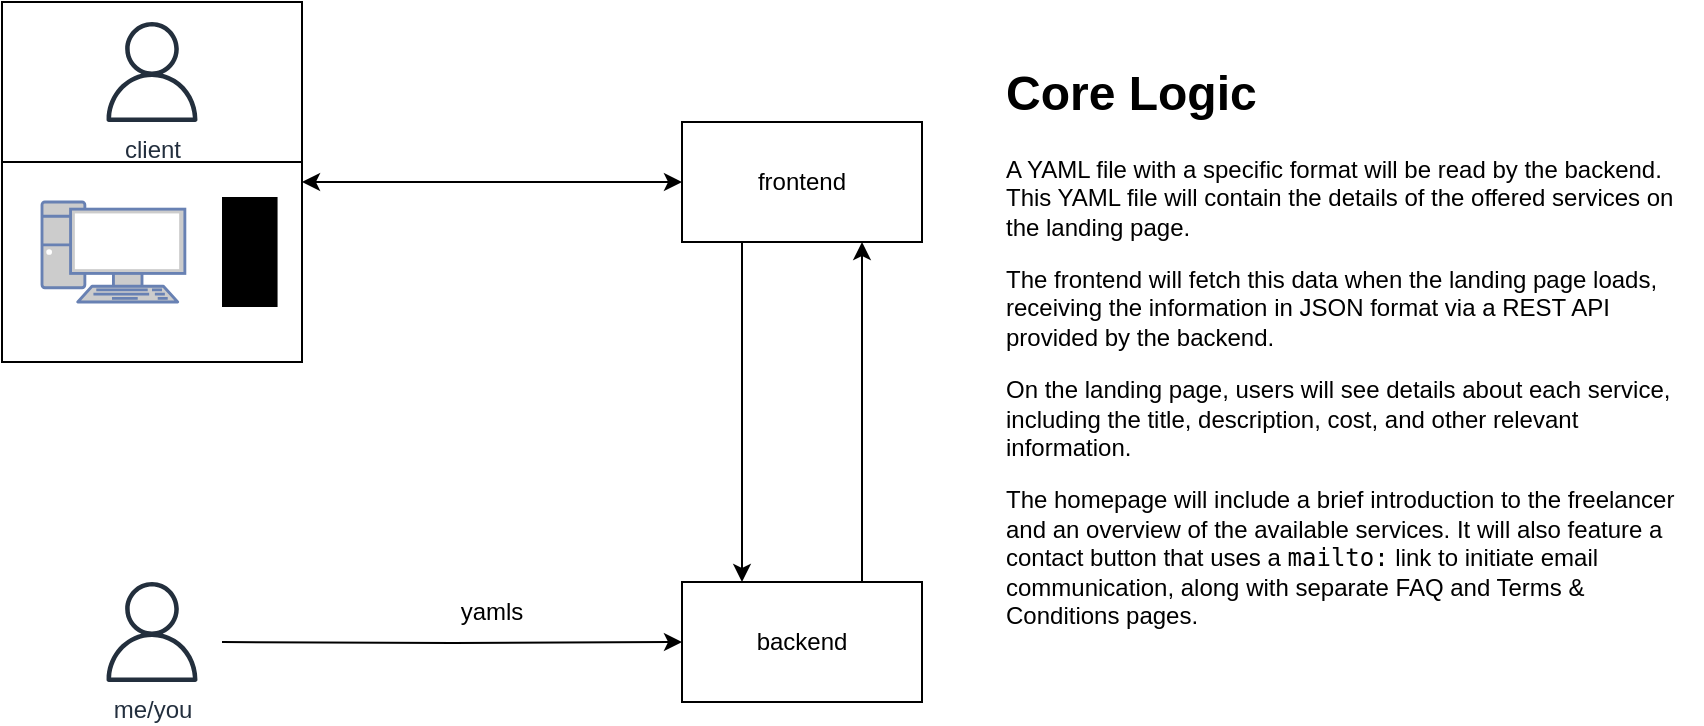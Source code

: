 <mxfile version="26.1.0">
  <diagram name="Page-1" id="cU3oyq0o71LkBGWJJGAr">
    <mxGraphModel dx="1050" dy="562" grid="1" gridSize="10" guides="1" tooltips="1" connect="1" arrows="1" fold="1" page="1" pageScale="1" pageWidth="1100" pageHeight="850" math="0" shadow="0">
      <root>
        <mxCell id="0" />
        <mxCell id="1" parent="0" />
        <mxCell id="bXf69-Az3gxmYmKi_3e--8" style="edgeStyle=orthogonalEdgeStyle;rounded=0;orthogonalLoop=1;jettySize=auto;html=1;entryX=0;entryY=0.5;entryDx=0;entryDy=0;" edge="1" parent="1" target="bXf69-Az3gxmYmKi_3e--7">
          <mxGeometry relative="1" as="geometry">
            <mxPoint x="150" y="370" as="sourcePoint" />
          </mxGeometry>
        </mxCell>
        <mxCell id="bXf69-Az3gxmYmKi_3e--13" style="edgeStyle=orthogonalEdgeStyle;rounded=0;orthogonalLoop=1;jettySize=auto;html=1;startArrow=classic;startFill=1;" edge="1" parent="1" source="bXf69-Az3gxmYmKi_3e--1" target="bXf69-Az3gxmYmKi_3e--10">
          <mxGeometry relative="1" as="geometry" />
        </mxCell>
        <mxCell id="bXf69-Az3gxmYmKi_3e--1" value="" style="swimlane;whiteSpace=wrap;html=1;startSize=80;" vertex="1" parent="1">
          <mxGeometry x="40" y="50" width="150" height="180" as="geometry" />
        </mxCell>
        <mxCell id="bXf69-Az3gxmYmKi_3e--2" value="client" style="sketch=0;outlineConnect=0;fontColor=#232F3E;gradientColor=none;fillColor=#232F3D;strokeColor=none;dashed=0;verticalLabelPosition=bottom;verticalAlign=top;align=center;html=1;fontSize=12;fontStyle=0;aspect=fixed;pointerEvents=1;shape=mxgraph.aws4.user;" vertex="1" parent="bXf69-Az3gxmYmKi_3e--1">
          <mxGeometry x="50" y="10" width="50" height="50" as="geometry" />
        </mxCell>
        <mxCell id="bXf69-Az3gxmYmKi_3e--3" value="" style="fontColor=#0066CC;verticalAlign=top;verticalLabelPosition=bottom;labelPosition=center;align=center;html=1;outlineConnect=0;fillColor=#CCCCCC;strokeColor=#6881B3;gradientColor=none;gradientDirection=north;strokeWidth=2;shape=mxgraph.networks.pc;" vertex="1" parent="bXf69-Az3gxmYmKi_3e--1">
          <mxGeometry x="20" y="100" width="71.43" height="50" as="geometry" />
        </mxCell>
        <mxCell id="bXf69-Az3gxmYmKi_3e--4" value="" style="sketch=0;verticalLabelPosition=bottom;sketch=0;aspect=fixed;html=1;verticalAlign=top;strokeColor=none;fillColor=#000000;align=center;outlineConnect=0;pointerEvents=1;shape=mxgraph.citrix2.mobile;" vertex="1" parent="bXf69-Az3gxmYmKi_3e--1">
          <mxGeometry x="110" y="97.5" width="27.78" height="55" as="geometry" />
        </mxCell>
        <mxCell id="bXf69-Az3gxmYmKi_3e--12" style="edgeStyle=orthogonalEdgeStyle;rounded=0;orthogonalLoop=1;jettySize=auto;html=1;exitX=0.75;exitY=0;exitDx=0;exitDy=0;entryX=0.75;entryY=1;entryDx=0;entryDy=0;" edge="1" parent="1" source="bXf69-Az3gxmYmKi_3e--7" target="bXf69-Az3gxmYmKi_3e--10">
          <mxGeometry relative="1" as="geometry" />
        </mxCell>
        <mxCell id="bXf69-Az3gxmYmKi_3e--7" value="backend" style="rounded=0;whiteSpace=wrap;html=1;" vertex="1" parent="1">
          <mxGeometry x="380" y="340" width="120" height="60" as="geometry" />
        </mxCell>
        <mxCell id="bXf69-Az3gxmYmKi_3e--9" value="yamls" style="text;html=1;align=center;verticalAlign=middle;whiteSpace=wrap;rounded=0;" vertex="1" parent="1">
          <mxGeometry x="220" y="340" width="130" height="30" as="geometry" />
        </mxCell>
        <mxCell id="bXf69-Az3gxmYmKi_3e--11" style="edgeStyle=orthogonalEdgeStyle;rounded=0;orthogonalLoop=1;jettySize=auto;html=1;exitX=0.25;exitY=1;exitDx=0;exitDy=0;entryX=0.25;entryY=0;entryDx=0;entryDy=0;" edge="1" parent="1" source="bXf69-Az3gxmYmKi_3e--10" target="bXf69-Az3gxmYmKi_3e--7">
          <mxGeometry relative="1" as="geometry" />
        </mxCell>
        <mxCell id="bXf69-Az3gxmYmKi_3e--10" value="frontend" style="rounded=0;whiteSpace=wrap;html=1;" vertex="1" parent="1">
          <mxGeometry x="380" y="110" width="120" height="60" as="geometry" />
        </mxCell>
        <mxCell id="bXf69-Az3gxmYmKi_3e--14" value="&lt;h1 style=&quot;margin-top: 0px;&quot;&gt;Core Logic&lt;/h1&gt;&lt;p data-end=&quot;229&quot; data-start=&quot;91&quot;&gt;A YAML file with a specific format will be read by the backend. This YAML file will contain the details of the offered services on the landing page.&lt;/p&gt;&lt;p data-end=&quot;374&quot; data-start=&quot;231&quot;&gt;The frontend will fetch this data when the landing page loads, receiving the information in JSON format via a REST API provided by the backend.&lt;/p&gt;&lt;p data-end=&quot;511&quot; data-start=&quot;376&quot;&gt;On the landing page, users will see details about each service, including the title, description, cost, and other relevant information.&lt;/p&gt;&lt;p data-end=&quot;772&quot; data-start=&quot;513&quot;&gt;The homepage will include a brief introduction to the freelancer and an overview of the available services. It will also feature a contact button that uses a &lt;code data-end=&quot;680&quot; data-start=&quot;671&quot;&gt;mailto:&lt;/code&gt; link to initiate email communication, along with separate FAQ and Terms &amp;amp; Conditions pages.&lt;/p&gt;&lt;p&gt;&lt;br&gt;&lt;br&gt;&lt;br&gt;&lt;br&gt;&lt;/p&gt;&lt;p data-end=&quot;857&quot; data-start=&quot;774&quot;&gt;All additional inquiries or service requests will be handled exclusively via email.&lt;/p&gt;" style="text;html=1;whiteSpace=wrap;overflow=hidden;rounded=0;" vertex="1" parent="1">
          <mxGeometry x="540" y="75" width="350" height="295" as="geometry" />
        </mxCell>
        <mxCell id="d-QKOQrGnZQKLd4FfbjL-4" value="me/you" style="sketch=0;outlineConnect=0;fontColor=#232F3E;gradientColor=none;fillColor=#232F3D;strokeColor=none;dashed=0;verticalLabelPosition=bottom;verticalAlign=top;align=center;html=1;fontSize=12;fontStyle=0;aspect=fixed;pointerEvents=1;shape=mxgraph.aws4.user;" parent="1" vertex="1">
          <mxGeometry x="90" y="340" width="50" height="50" as="geometry" />
        </mxCell>
      </root>
    </mxGraphModel>
  </diagram>
</mxfile>
